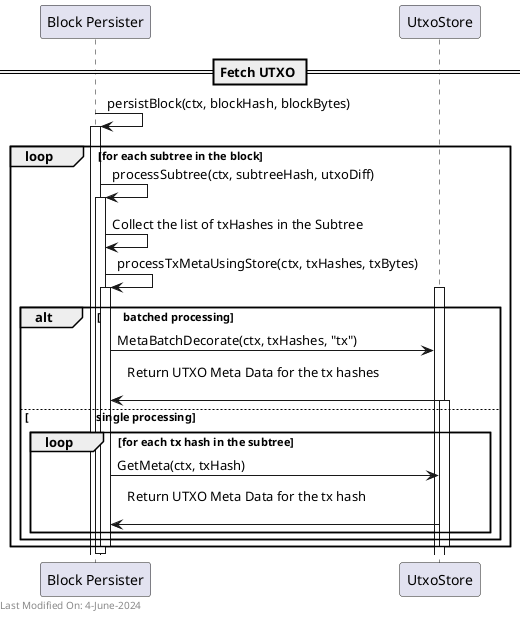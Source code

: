 @startuml
participant "Block Persister" as BlockPersister
participant "UtxoStore" as UtxoStore

== Fetch UTXO ==
BlockPersister -> BlockPersister: persistBlock(ctx, blockHash, blockBytes)
activate BlockPersister
loop for each subtree in the block
BlockPersister -> BlockPersister: processSubtree(ctx, subtreeHash, utxoDiff)
activate BlockPersister

BlockPersister -> BlockPersister: Collect the list of txHashes in the Subtree

BlockPersister -> BlockPersister: processTxMetaUsingStore(ctx, txHashes, txBytes)
activate BlockPersister


alt \t batched processing

activate UtxoStore

BlockPersister -> UtxoStore: MetaBatchDecorate(ctx, txHashes, "tx")

UtxoStore -> BlockPersister: Return UTXO Meta Data for the tx hashes\n

else \t \t \t single processing

loop for each tx hash in the subtree

activate UtxoStore

BlockPersister -> UtxoStore: GetMeta(ctx, txHash)

UtxoStore -> BlockPersister: Return UTXO Meta Data for the tx hash\n

end
end
deactivate UtxoStore

deactivate BlockPersister
end
deactivate BlockPersister

left footer Last Modified On: 4-June-2024

@enduml

